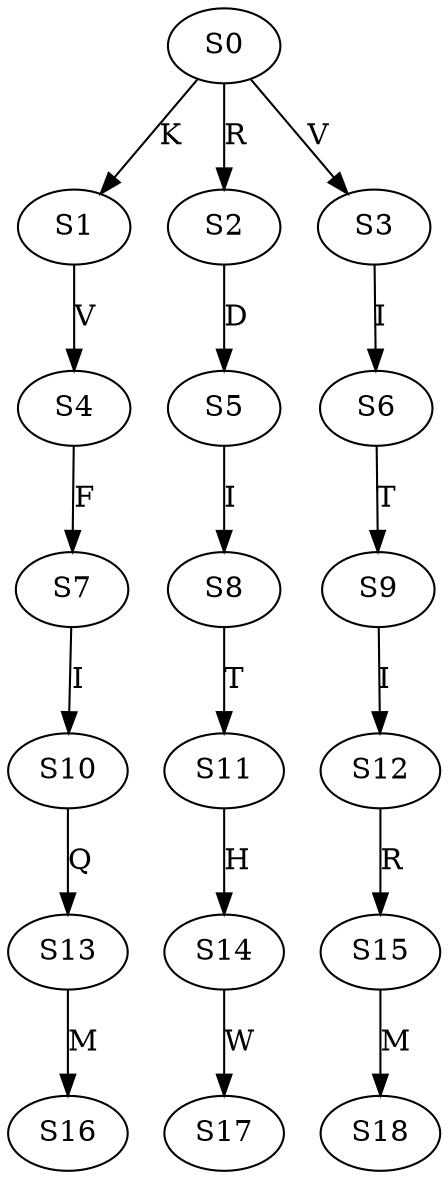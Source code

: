 strict digraph  {
	S0 -> S1 [ label = K ];
	S0 -> S2 [ label = R ];
	S0 -> S3 [ label = V ];
	S1 -> S4 [ label = V ];
	S2 -> S5 [ label = D ];
	S3 -> S6 [ label = I ];
	S4 -> S7 [ label = F ];
	S5 -> S8 [ label = I ];
	S6 -> S9 [ label = T ];
	S7 -> S10 [ label = I ];
	S8 -> S11 [ label = T ];
	S9 -> S12 [ label = I ];
	S10 -> S13 [ label = Q ];
	S11 -> S14 [ label = H ];
	S12 -> S15 [ label = R ];
	S13 -> S16 [ label = M ];
	S14 -> S17 [ label = W ];
	S15 -> S18 [ label = M ];
}
